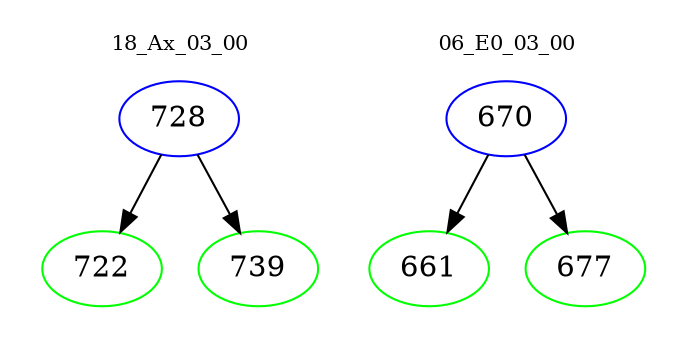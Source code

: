 digraph{
subgraph cluster_0 {
color = white
label = "18_Ax_03_00";
fontsize=10;
T0_728 [label="728", color="blue"]
T0_728 -> T0_722 [color="black"]
T0_722 [label="722", color="green"]
T0_728 -> T0_739 [color="black"]
T0_739 [label="739", color="green"]
}
subgraph cluster_1 {
color = white
label = "06_E0_03_00";
fontsize=10;
T1_670 [label="670", color="blue"]
T1_670 -> T1_661 [color="black"]
T1_661 [label="661", color="green"]
T1_670 -> T1_677 [color="black"]
T1_677 [label="677", color="green"]
}
}
